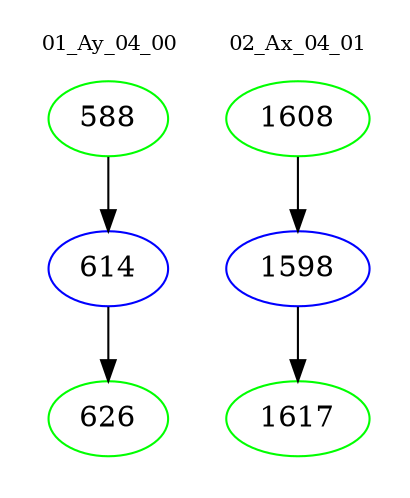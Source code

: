 digraph{
subgraph cluster_0 {
color = white
label = "01_Ay_04_00";
fontsize=10;
T0_588 [label="588", color="green"]
T0_588 -> T0_614 [color="black"]
T0_614 [label="614", color="blue"]
T0_614 -> T0_626 [color="black"]
T0_626 [label="626", color="green"]
}
subgraph cluster_1 {
color = white
label = "02_Ax_04_01";
fontsize=10;
T1_1608 [label="1608", color="green"]
T1_1608 -> T1_1598 [color="black"]
T1_1598 [label="1598", color="blue"]
T1_1598 -> T1_1617 [color="black"]
T1_1617 [label="1617", color="green"]
}
}
